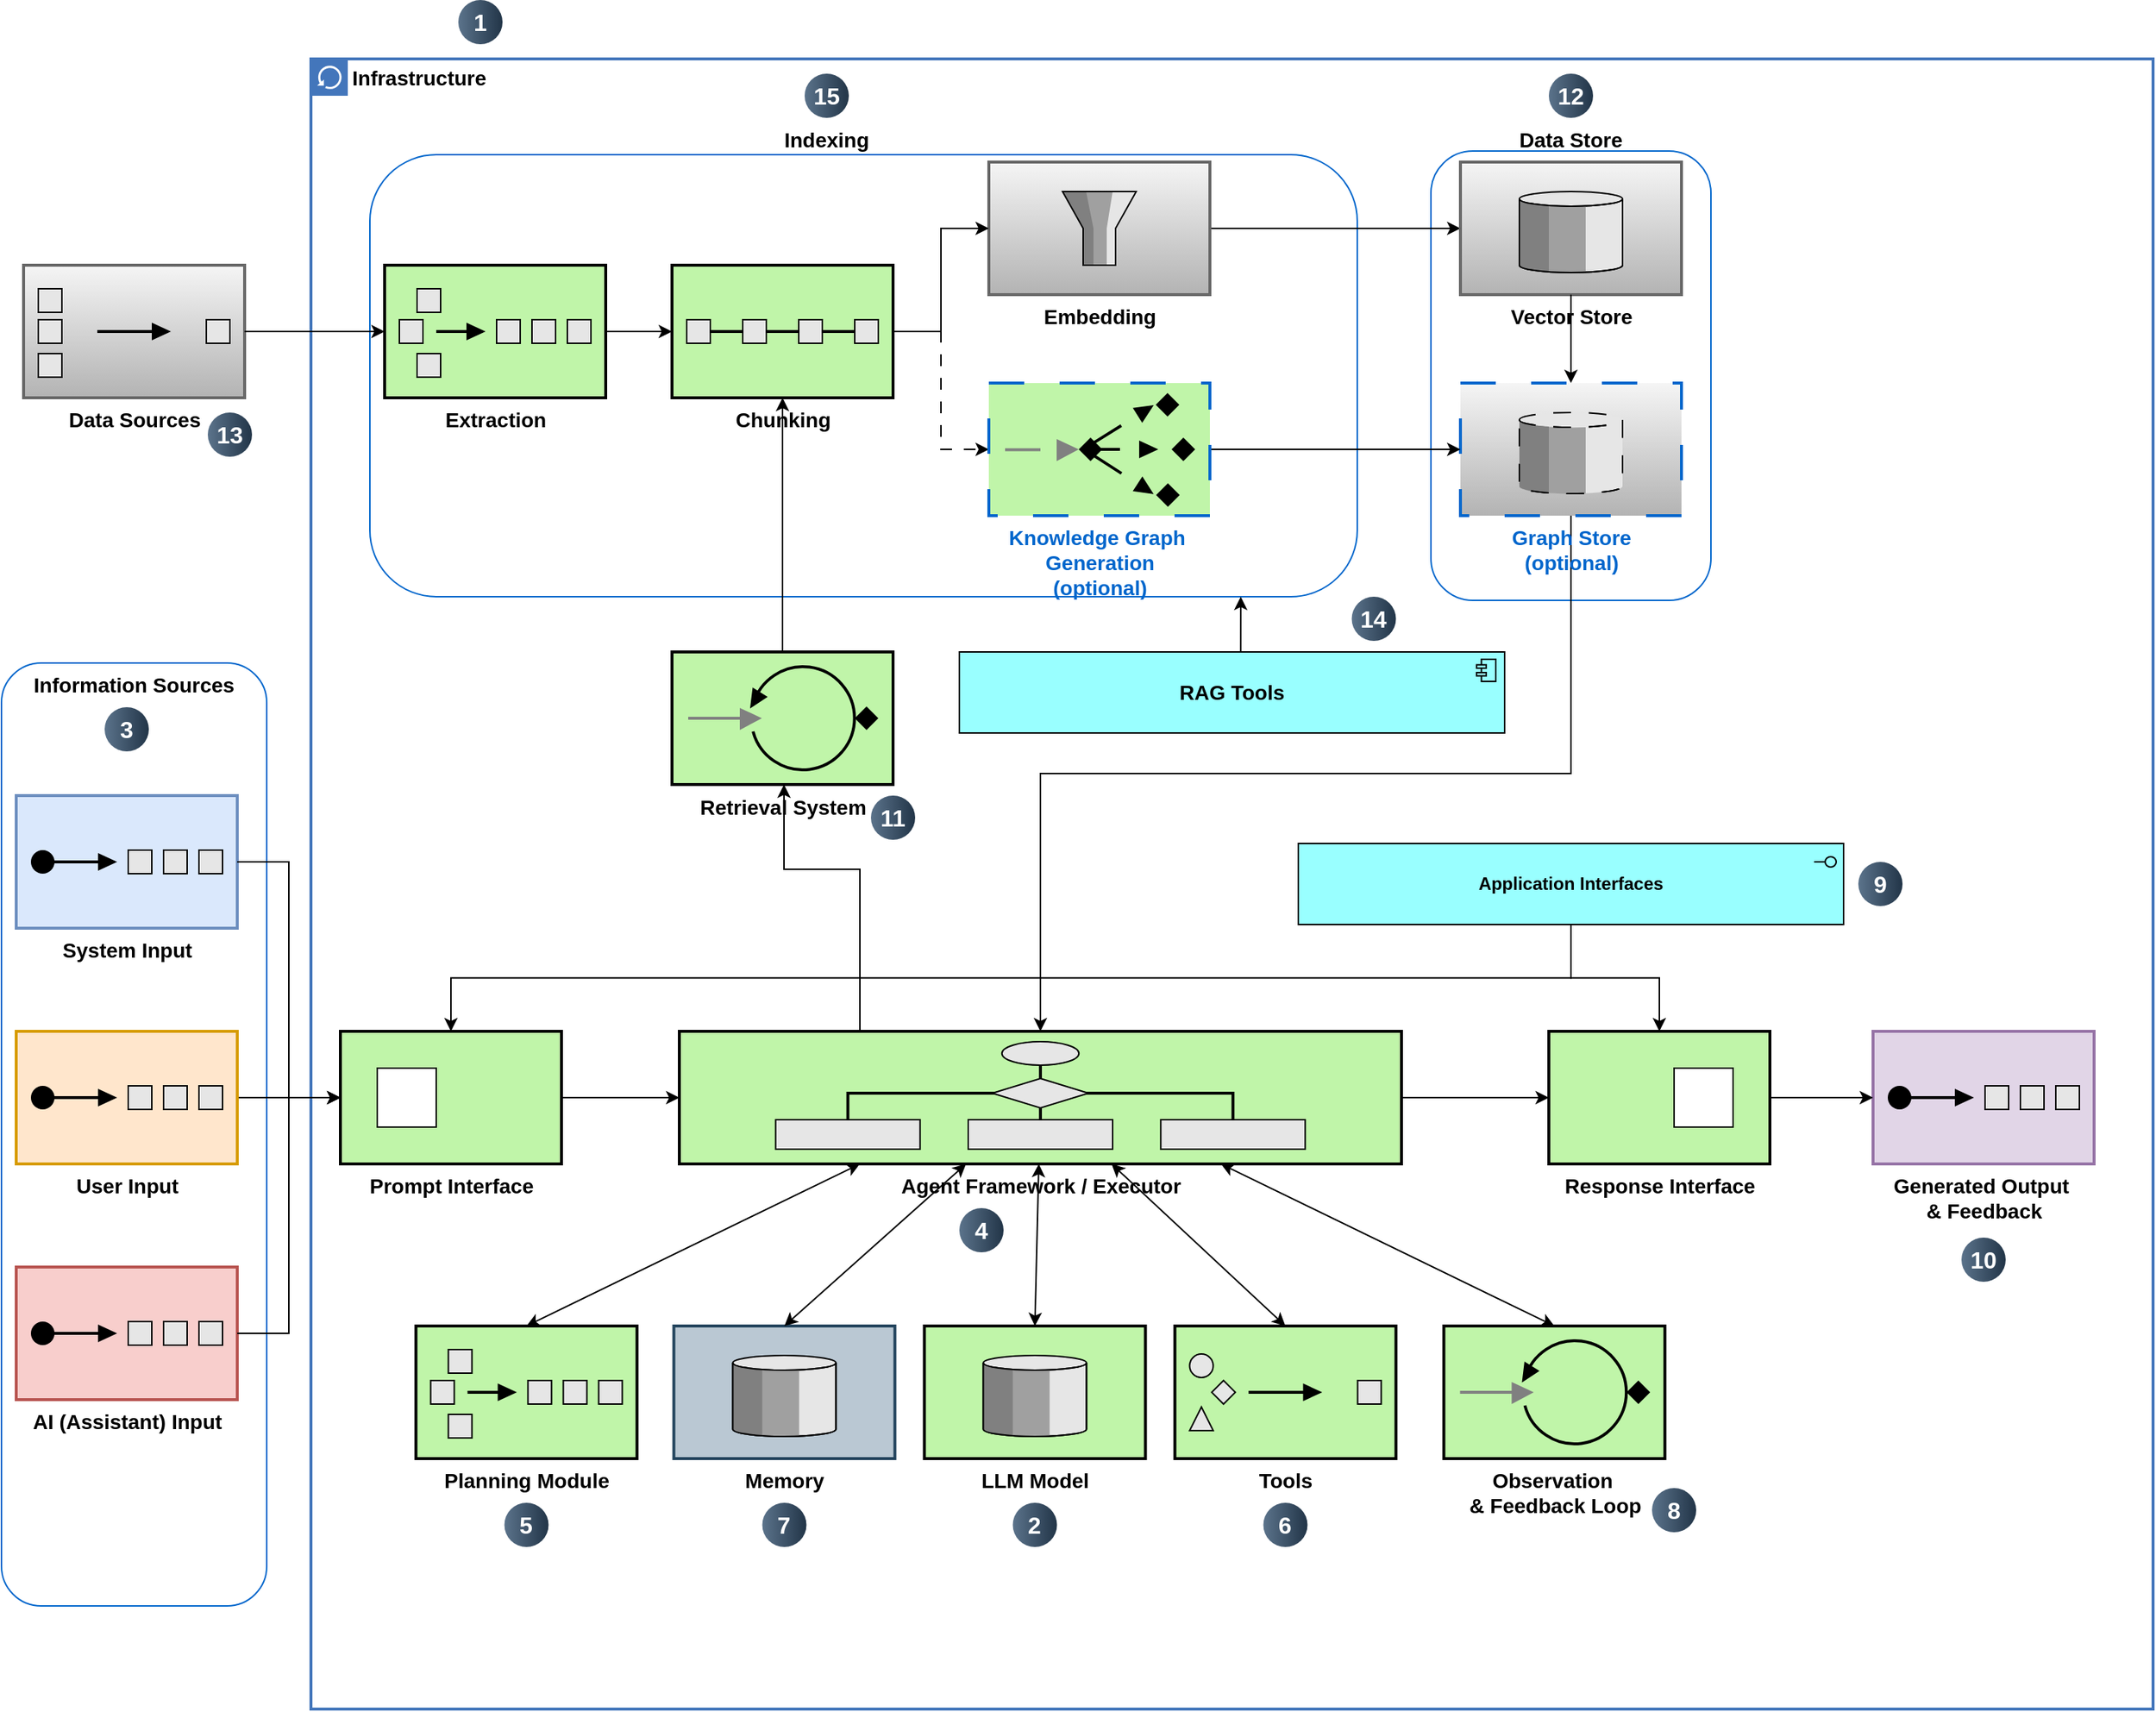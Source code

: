 <mxfile version="26.0.4">
  <diagram name="Page-1" id="ErCnhIx6DcZLbncz3Et1">
    <mxGraphModel dx="1434" dy="1936" grid="1" gridSize="10" guides="1" tooltips="1" connect="1" arrows="1" fold="1" page="1" pageScale="1" pageWidth="850" pageHeight="1100" math="0" shadow="0">
      <root>
        <mxCell id="0" />
        <mxCell id="1" parent="0" />
        <mxCell id="HlMk1eBy6tGm56ZSmTCA-2" value="&lt;b&gt;&lt;font style=&quot;font-size: 14px;&quot;&gt;Infrastructure&lt;/font&gt;&lt;/b&gt;" style="shape=mxgraph.ibm.box;prType=classic;fontStyle=0;verticalAlign=top;align=left;spacingLeft=32;spacingTop=4;fillColor=none;rounded=0;whiteSpace=wrap;html=1;strokeColor=#4376BB;strokeWidth=2;dashed=0;container=1;spacing=-4;collapsible=0;expand=0;recursiveResize=0;" vertex="1" parent="1">
          <mxGeometry x="220" y="-320" width="1250" height="1120" as="geometry" />
        </mxCell>
        <mxCell id="HlMk1eBy6tGm56ZSmTCA-6" value="&lt;font style=&quot;font-size: 14px;&quot;&gt;&lt;b style=&quot;&quot;&gt;Prompt Interface&lt;/b&gt;&lt;/font&gt;" style="strokeWidth=2;dashed=0;align=center;fontSize=8;shape=rect;verticalLabelPosition=bottom;verticalAlign=top;fillColor=#c0f5a9;html=1;" vertex="1" parent="HlMk1eBy6tGm56ZSmTCA-2">
          <mxGeometry x="20" y="660" width="150" height="90" as="geometry" />
        </mxCell>
        <mxCell id="HlMk1eBy6tGm56ZSmTCA-7" value="" style="html=1;strokeWidth=1;dashed=0;align=center;fontSize=8;shape=rect" vertex="1" parent="HlMk1eBy6tGm56ZSmTCA-6">
          <mxGeometry x="25" y="25" width="40" height="40" as="geometry" />
        </mxCell>
        <mxCell id="HlMk1eBy6tGm56ZSmTCA-9" value="&lt;b&gt;&lt;font style=&quot;font-size: 14px;&quot;&gt;Response Interface&lt;/font&gt;&lt;/b&gt;" style="strokeWidth=2;dashed=0;align=center;fontSize=8;shape=rect;verticalLabelPosition=bottom;verticalAlign=top;fillColor=#c0f5a9;html=1;" vertex="1" parent="HlMk1eBy6tGm56ZSmTCA-2">
          <mxGeometry x="840" y="660" width="150" height="90" as="geometry" />
        </mxCell>
        <mxCell id="HlMk1eBy6tGm56ZSmTCA-10" value="" style="html=1;strokeWidth=1;dashed=0;align=center;fontSize=8;shape=rect;" vertex="1" parent="HlMk1eBy6tGm56ZSmTCA-9">
          <mxGeometry x="85" y="25" width="40" height="40" as="geometry" />
        </mxCell>
        <mxCell id="HlMk1eBy6tGm56ZSmTCA-11" value="&lt;font style=&quot;font-size: 14px;&quot;&gt;&lt;b&gt;Generated Output&amp;nbsp;&lt;/b&gt;&lt;/font&gt;&lt;div&gt;&lt;font style=&quot;font-size: 14px;&quot;&gt;&lt;b&gt;&amp;amp; Feedback&lt;/b&gt;&lt;/font&gt;&lt;/div&gt;" style="html=1;strokeWidth=2;outlineConnect=0;dashed=0;align=center;fontSize=8;verticalLabelPosition=bottom;verticalAlign=top;shape=mxgraph.eip.test_message;fillColor=#e1d5e7;strokeColor=#9673a6;" vertex="1" parent="HlMk1eBy6tGm56ZSmTCA-2">
          <mxGeometry x="1060" y="660" width="150" height="90" as="geometry" />
        </mxCell>
        <mxCell id="HlMk1eBy6tGm56ZSmTCA-12" style="edgeStyle=orthogonalEdgeStyle;rounded=0;orthogonalLoop=1;jettySize=auto;html=1;exitX=1;exitY=0.5;exitDx=0;exitDy=0;entryX=0;entryY=0.5;entryDx=0;entryDy=0;entryPerimeter=0;" edge="1" parent="HlMk1eBy6tGm56ZSmTCA-2" source="HlMk1eBy6tGm56ZSmTCA-9" target="HlMk1eBy6tGm56ZSmTCA-11">
          <mxGeometry relative="1" as="geometry" />
        </mxCell>
        <mxCell id="HlMk1eBy6tGm56ZSmTCA-16" style="edgeStyle=orthogonalEdgeStyle;rounded=0;orthogonalLoop=1;jettySize=auto;html=1;exitX=0.5;exitY=1;exitDx=0;exitDy=0;exitPerimeter=0;" edge="1" parent="HlMk1eBy6tGm56ZSmTCA-2" source="HlMk1eBy6tGm56ZSmTCA-17" target="HlMk1eBy6tGm56ZSmTCA-9">
          <mxGeometry relative="1" as="geometry" />
        </mxCell>
        <mxCell id="HlMk1eBy6tGm56ZSmTCA-48" style="edgeStyle=orthogonalEdgeStyle;rounded=0;orthogonalLoop=1;jettySize=auto;html=1;exitX=0.5;exitY=1;exitDx=0;exitDy=0;exitPerimeter=0;entryX=0.5;entryY=0;entryDx=0;entryDy=0;" edge="1" parent="HlMk1eBy6tGm56ZSmTCA-2" source="HlMk1eBy6tGm56ZSmTCA-17" target="HlMk1eBy6tGm56ZSmTCA-6">
          <mxGeometry relative="1" as="geometry" />
        </mxCell>
        <mxCell id="HlMk1eBy6tGm56ZSmTCA-17" value="&lt;b&gt;Application Interfaces&lt;/b&gt;" style="html=1;outlineConnect=0;whiteSpace=wrap;fillColor=#99ffff;shape=mxgraph.archimate3.application;appType=interface;archiType=square;" vertex="1" parent="HlMk1eBy6tGm56ZSmTCA-2">
          <mxGeometry x="670" y="532.5" width="370" height="55" as="geometry" />
        </mxCell>
        <mxCell id="HlMk1eBy6tGm56ZSmTCA-19" value="10" style="ellipse;whiteSpace=wrap;html=1;aspect=fixed;rotation=0;gradientColor=#223548;strokeColor=none;gradientDirection=east;fillColor=#5b738b;rounded=0;pointerEvents=0;fontFamily=Helvetica;fontSize=16;fontColor=#FFFFFF;spacingTop=4;spacingBottom=4;spacingLeft=4;spacingRight=4;points=[];fontStyle=1" vertex="1" parent="HlMk1eBy6tGm56ZSmTCA-2">
          <mxGeometry x="1120" y="800" width="30" height="30" as="geometry" />
        </mxCell>
        <mxCell id="HlMk1eBy6tGm56ZSmTCA-20" value="9" style="ellipse;whiteSpace=wrap;html=1;aspect=fixed;rotation=0;gradientColor=#223548;strokeColor=none;gradientDirection=east;fillColor=#5b738b;rounded=0;pointerEvents=0;fontFamily=Helvetica;fontSize=16;fontColor=#FFFFFF;spacingTop=4;spacingBottom=4;spacingLeft=4;spacingRight=4;points=[];fontStyle=1" vertex="1" parent="HlMk1eBy6tGm56ZSmTCA-2">
          <mxGeometry x="1050" y="545" width="30" height="30" as="geometry" />
        </mxCell>
        <mxCell id="HlMk1eBy6tGm56ZSmTCA-21" style="rounded=0;orthogonalLoop=1;jettySize=auto;html=1;exitX=0.5;exitY=0;exitDx=0;exitDy=0;exitPerimeter=0;startArrow=classic;startFill=1;" edge="1" parent="HlMk1eBy6tGm56ZSmTCA-2" source="HlMk1eBy6tGm56ZSmTCA-22" target="HlMk1eBy6tGm56ZSmTCA-25">
          <mxGeometry relative="1" as="geometry" />
        </mxCell>
        <mxCell id="HlMk1eBy6tGm56ZSmTCA-22" value="&lt;b&gt;&lt;font style=&quot;font-size: 14px;&quot;&gt;LLM Model&lt;/font&gt;&lt;/b&gt;" style="html=1;strokeWidth=2;outlineConnect=0;dashed=0;align=center;fontSize=8;verticalLabelPosition=bottom;verticalAlign=top;shape=mxgraph.eip.message_store;fillColor=#c0f5a9" vertex="1" parent="HlMk1eBy6tGm56ZSmTCA-2">
          <mxGeometry x="416.25" y="860" width="150" height="90" as="geometry" />
        </mxCell>
        <mxCell id="HlMk1eBy6tGm56ZSmTCA-23" value="&lt;b&gt;&lt;font style=&quot;font-size: 14px;&quot;&gt;Memory&lt;/font&gt;&lt;/b&gt;" style="html=1;strokeWidth=2;outlineConnect=0;dashed=0;align=center;fontSize=8;verticalLabelPosition=bottom;verticalAlign=top;shape=mxgraph.eip.message_store;fillColor=#bac8d3;strokeColor=#23445d;" vertex="1" parent="HlMk1eBy6tGm56ZSmTCA-2">
          <mxGeometry x="246.25" y="860" width="150" height="90" as="geometry" />
        </mxCell>
        <mxCell id="HlMk1eBy6tGm56ZSmTCA-24" style="edgeStyle=orthogonalEdgeStyle;rounded=0;orthogonalLoop=1;jettySize=auto;html=1;exitX=1;exitY=0.5;exitDx=0;exitDy=0;exitPerimeter=0;entryX=0;entryY=0.5;entryDx=0;entryDy=0;" edge="1" parent="HlMk1eBy6tGm56ZSmTCA-2" source="HlMk1eBy6tGm56ZSmTCA-25" target="HlMk1eBy6tGm56ZSmTCA-9">
          <mxGeometry relative="1" as="geometry" />
        </mxCell>
        <mxCell id="HlMk1eBy6tGm56ZSmTCA-51" style="edgeStyle=orthogonalEdgeStyle;rounded=0;orthogonalLoop=1;jettySize=auto;html=1;exitX=0.25;exitY=0;exitDx=0;exitDy=0;exitPerimeter=0;" edge="1" parent="HlMk1eBy6tGm56ZSmTCA-2" source="HlMk1eBy6tGm56ZSmTCA-25" target="HlMk1eBy6tGm56ZSmTCA-43">
          <mxGeometry relative="1" as="geometry">
            <Array as="points">
              <mxPoint x="373" y="550" />
              <mxPoint x="321" y="550" />
            </Array>
          </mxGeometry>
        </mxCell>
        <mxCell id="HlMk1eBy6tGm56ZSmTCA-25" value="&lt;span style=&quot;font-size: 14px;&quot;&gt;&lt;b&gt;Agent Framework / Executor&lt;/b&gt;&lt;/span&gt;" style="html=1;strokeWidth=2;outlineConnect=0;dashed=0;align=center;fontSize=8;fillColor=#c0f5a9;verticalLabelPosition=bottom;verticalAlign=top;shape=mxgraph.eip.process_manager;" vertex="1" parent="HlMk1eBy6tGm56ZSmTCA-2">
          <mxGeometry x="250" y="660" width="490" height="90" as="geometry" />
        </mxCell>
        <mxCell id="HlMk1eBy6tGm56ZSmTCA-26" value="&lt;b&gt;&lt;font style=&quot;font-size: 14px;&quot;&gt;Tools&lt;/font&gt;&lt;/b&gt;" style="html=1;strokeWidth=2;outlineConnect=0;dashed=0;align=center;fontSize=8;fillColor=#c0f5a9;verticalLabelPosition=bottom;verticalAlign=top;shape=mxgraph.eip.normalizer;" vertex="1" parent="HlMk1eBy6tGm56ZSmTCA-2">
          <mxGeometry x="586.25" y="860" width="150" height="90" as="geometry" />
        </mxCell>
        <mxCell id="HlMk1eBy6tGm56ZSmTCA-27" style="rounded=0;orthogonalLoop=1;jettySize=auto;html=1;exitX=0.5;exitY=0;exitDx=0;exitDy=0;exitPerimeter=0;startArrow=classic;startFill=1;" edge="1" parent="HlMk1eBy6tGm56ZSmTCA-2" source="HlMk1eBy6tGm56ZSmTCA-23" target="HlMk1eBy6tGm56ZSmTCA-25">
          <mxGeometry relative="1" as="geometry" />
        </mxCell>
        <mxCell id="HlMk1eBy6tGm56ZSmTCA-28" style="rounded=0;orthogonalLoop=1;jettySize=auto;html=1;entryX=0.5;entryY=0;entryDx=0;entryDy=0;entryPerimeter=0;startArrow=classic;startFill=1;" edge="1" parent="HlMk1eBy6tGm56ZSmTCA-2" source="HlMk1eBy6tGm56ZSmTCA-25" target="HlMk1eBy6tGm56ZSmTCA-26">
          <mxGeometry relative="1" as="geometry" />
        </mxCell>
        <mxCell id="HlMk1eBy6tGm56ZSmTCA-29" style="edgeStyle=orthogonalEdgeStyle;rounded=0;orthogonalLoop=1;jettySize=auto;html=1;exitX=1;exitY=0.5;exitDx=0;exitDy=0;entryX=0;entryY=0.5;entryDx=0;entryDy=0;entryPerimeter=0;" edge="1" parent="HlMk1eBy6tGm56ZSmTCA-2" source="HlMk1eBy6tGm56ZSmTCA-6" target="HlMk1eBy6tGm56ZSmTCA-25">
          <mxGeometry relative="1" as="geometry" />
        </mxCell>
        <mxCell id="HlMk1eBy6tGm56ZSmTCA-30" value="2" style="ellipse;whiteSpace=wrap;html=1;aspect=fixed;rotation=0;gradientColor=#223548;strokeColor=none;gradientDirection=east;fillColor=#5b738b;rounded=0;pointerEvents=0;fontFamily=Helvetica;fontSize=16;fontColor=#FFFFFF;spacingTop=4;spacingBottom=4;spacingLeft=4;spacingRight=4;points=[];fontStyle=1" vertex="1" parent="HlMk1eBy6tGm56ZSmTCA-2">
          <mxGeometry x="476.25" y="980" width="30" height="30" as="geometry" />
        </mxCell>
        <mxCell id="HlMk1eBy6tGm56ZSmTCA-31" value="4" style="ellipse;whiteSpace=wrap;html=1;aspect=fixed;rotation=0;gradientColor=#223548;strokeColor=none;gradientDirection=east;fillColor=#5b738b;rounded=0;pointerEvents=0;fontFamily=Helvetica;fontSize=16;fontColor=#FFFFFF;spacingTop=4;spacingBottom=4;spacingLeft=4;spacingRight=4;points=[];fontStyle=1" vertex="1" parent="HlMk1eBy6tGm56ZSmTCA-2">
          <mxGeometry x="440" y="780" width="30" height="30" as="geometry" />
        </mxCell>
        <mxCell id="HlMk1eBy6tGm56ZSmTCA-32" value="&lt;b&gt;&lt;font style=&quot;font-size: 14px;&quot;&gt;Planning Module&lt;/font&gt;&lt;/b&gt;" style="html=1;strokeWidth=2;outlineConnect=0;dashed=0;align=center;fontSize=8;fillColor=#c0f5a9;verticalLabelPosition=bottom;verticalAlign=top;shape=mxgraph.eip.resequencer;" vertex="1" parent="HlMk1eBy6tGm56ZSmTCA-2">
          <mxGeometry x="71.25" y="860" width="150" height="90" as="geometry" />
        </mxCell>
        <mxCell id="HlMk1eBy6tGm56ZSmTCA-33" style="rounded=0;orthogonalLoop=1;jettySize=auto;html=1;exitX=0.5;exitY=0;exitDx=0;exitDy=0;exitPerimeter=0;startArrow=classic;startFill=1;entryX=0.25;entryY=1;entryDx=0;entryDy=0;entryPerimeter=0;" edge="1" parent="HlMk1eBy6tGm56ZSmTCA-2" source="HlMk1eBy6tGm56ZSmTCA-32" target="HlMk1eBy6tGm56ZSmTCA-25">
          <mxGeometry relative="1" as="geometry">
            <mxPoint x="280" y="850" as="sourcePoint" />
            <mxPoint x="343" y="750" as="targetPoint" />
          </mxGeometry>
        </mxCell>
        <mxCell id="HlMk1eBy6tGm56ZSmTCA-34" value="5" style="ellipse;whiteSpace=wrap;html=1;aspect=fixed;rotation=0;gradientColor=#223548;strokeColor=none;gradientDirection=east;fillColor=#5b738b;rounded=0;pointerEvents=0;fontFamily=Helvetica;fontSize=16;fontColor=#FFFFFF;spacingTop=4;spacingBottom=4;spacingLeft=4;spacingRight=4;points=[];fontStyle=1" vertex="1" parent="HlMk1eBy6tGm56ZSmTCA-2">
          <mxGeometry x="131.25" y="980" width="30" height="30" as="geometry" />
        </mxCell>
        <mxCell id="HlMk1eBy6tGm56ZSmTCA-35" value="6" style="ellipse;whiteSpace=wrap;html=1;aspect=fixed;rotation=0;gradientColor=#223548;strokeColor=none;gradientDirection=east;fillColor=#5b738b;rounded=0;pointerEvents=0;fontFamily=Helvetica;fontSize=16;fontColor=#FFFFFF;spacingTop=4;spacingBottom=4;spacingLeft=4;spacingRight=4;points=[];fontStyle=1" vertex="1" parent="HlMk1eBy6tGm56ZSmTCA-2">
          <mxGeometry x="646.25" y="980" width="30" height="30" as="geometry" />
        </mxCell>
        <mxCell id="HlMk1eBy6tGm56ZSmTCA-36" value="7" style="ellipse;whiteSpace=wrap;html=1;aspect=fixed;rotation=0;gradientColor=#223548;strokeColor=none;gradientDirection=east;fillColor=#5b738b;rounded=0;pointerEvents=0;fontFamily=Helvetica;fontSize=16;fontColor=#FFFFFF;spacingTop=4;spacingBottom=4;spacingLeft=4;spacingRight=4;points=[];fontStyle=1" vertex="1" parent="HlMk1eBy6tGm56ZSmTCA-2">
          <mxGeometry x="306.25" y="980" width="30" height="30" as="geometry" />
        </mxCell>
        <mxCell id="HlMk1eBy6tGm56ZSmTCA-37" value="&lt;font style=&quot;font-size: 14px;&quot;&gt;&lt;b&gt;Observation&amp;nbsp;&lt;/b&gt;&lt;/font&gt;&lt;div&gt;&lt;font style=&quot;font-size: 14px;&quot;&gt;&lt;b&gt;&amp;amp; Feedback Loop&lt;/b&gt;&lt;/font&gt;&lt;/div&gt;" style="fillColor=#c0f5a9;dashed=0;outlineConnect=0;strokeWidth=2;html=1;align=center;fontSize=8;verticalLabelPosition=bottom;verticalAlign=top;shape=mxgraph.eip.polling_consumer;" vertex="1" parent="HlMk1eBy6tGm56ZSmTCA-2">
          <mxGeometry x="768.75" y="860" width="150" height="90" as="geometry" />
        </mxCell>
        <mxCell id="HlMk1eBy6tGm56ZSmTCA-38" style="rounded=0;orthogonalLoop=1;jettySize=auto;html=1;entryX=0.5;entryY=0;entryDx=0;entryDy=0;entryPerimeter=0;startArrow=classic;startFill=1;exitX=0.75;exitY=1;exitDx=0;exitDy=0;exitPerimeter=0;" edge="1" parent="HlMk1eBy6tGm56ZSmTCA-2" source="HlMk1eBy6tGm56ZSmTCA-25" target="HlMk1eBy6tGm56ZSmTCA-37">
          <mxGeometry relative="1" as="geometry">
            <mxPoint x="690" y="750" as="sourcePoint" />
            <mxPoint x="808" y="860" as="targetPoint" />
          </mxGeometry>
        </mxCell>
        <mxCell id="HlMk1eBy6tGm56ZSmTCA-39" value="8" style="ellipse;whiteSpace=wrap;html=1;aspect=fixed;rotation=0;gradientColor=#223548;strokeColor=none;gradientDirection=east;fillColor=#5b738b;rounded=0;pointerEvents=0;fontFamily=Helvetica;fontSize=16;fontColor=#FFFFFF;spacingTop=4;spacingBottom=4;spacingLeft=4;spacingRight=4;points=[];fontStyle=1" vertex="1" parent="HlMk1eBy6tGm56ZSmTCA-2">
          <mxGeometry x="910" y="970" width="30" height="30" as="geometry" />
        </mxCell>
        <mxCell id="HlMk1eBy6tGm56ZSmTCA-43" value="&lt;b&gt;&lt;font style=&quot;font-size: 14px;&quot;&gt;Retrieval System&lt;/font&gt;&lt;/b&gt;" style="fillColor=#c0f5a9;dashed=0;outlineConnect=0;strokeWidth=2;html=1;align=center;fontSize=8;verticalLabelPosition=bottom;verticalAlign=top;shape=mxgraph.eip.polling_consumer;" vertex="1" parent="HlMk1eBy6tGm56ZSmTCA-2">
          <mxGeometry x="245" y="402.5" width="150" height="90" as="geometry" />
        </mxCell>
        <mxCell id="HlMk1eBy6tGm56ZSmTCA-52" value="11" style="ellipse;whiteSpace=wrap;html=1;aspect=fixed;rotation=0;gradientColor=#223548;strokeColor=none;gradientDirection=east;fillColor=#5b738b;rounded=0;pointerEvents=0;fontFamily=Helvetica;fontSize=16;fontColor=#FFFFFF;spacingTop=4;spacingBottom=4;spacingLeft=4;spacingRight=4;points=[];fontStyle=1" vertex="1" parent="HlMk1eBy6tGm56ZSmTCA-2">
          <mxGeometry x="380" y="500" width="30" height="30" as="geometry" />
        </mxCell>
        <mxCell id="HlMk1eBy6tGm56ZSmTCA-55" value="" style="rounded=1;whiteSpace=wrap;html=1;strokeColor=#0066CC;" vertex="1" parent="HlMk1eBy6tGm56ZSmTCA-2">
          <mxGeometry x="40" y="65" width="670" height="300" as="geometry" />
        </mxCell>
        <mxCell id="HlMk1eBy6tGm56ZSmTCA-56" value="" style="rounded=1;whiteSpace=wrap;html=1;strokeColor=#0066CC;" vertex="1" parent="HlMk1eBy6tGm56ZSmTCA-2">
          <mxGeometry x="760" y="62.5" width="190" height="305" as="geometry" />
        </mxCell>
        <mxCell id="HlMk1eBy6tGm56ZSmTCA-57" value="12" style="ellipse;whiteSpace=wrap;html=1;aspect=fixed;rotation=0;gradientColor=#223548;strokeColor=none;gradientDirection=east;fillColor=#5b738b;rounded=0;pointerEvents=0;fontFamily=Helvetica;fontSize=16;fontColor=#FFFFFF;spacingTop=4;spacingBottom=4;spacingLeft=4;spacingRight=4;points=[];fontStyle=1" vertex="1" parent="HlMk1eBy6tGm56ZSmTCA-2">
          <mxGeometry x="840" y="10" width="30" height="30" as="geometry" />
        </mxCell>
        <mxCell id="HlMk1eBy6tGm56ZSmTCA-58" style="edgeStyle=orthogonalEdgeStyle;rounded=0;orthogonalLoop=1;jettySize=auto;html=1;exitX=1;exitY=0.5;exitDx=0;exitDy=0;exitPerimeter=0;" edge="1" parent="HlMk1eBy6tGm56ZSmTCA-2" source="HlMk1eBy6tGm56ZSmTCA-59" target="HlMk1eBy6tGm56ZSmTCA-60">
          <mxGeometry relative="1" as="geometry" />
        </mxCell>
        <mxCell id="HlMk1eBy6tGm56ZSmTCA-59" value="&lt;b&gt;&lt;font style=&quot;font-size: 14px;&quot;&gt;Embedding&lt;/font&gt;&lt;/b&gt;" style="html=1;strokeWidth=2;outlineConnect=0;dashed=0;align=center;fontSize=8;fillColor=#f5f5f5;verticalLabelPosition=bottom;verticalAlign=top;shape=mxgraph.eip.message_filter;gradientColor=#b3b3b3;strokeColor=#666666;" vertex="1" parent="HlMk1eBy6tGm56ZSmTCA-2">
          <mxGeometry x="460" y="70" width="150" height="90" as="geometry" />
        </mxCell>
        <mxCell id="HlMk1eBy6tGm56ZSmTCA-60" value="&lt;b&gt;&lt;font style=&quot;font-size: 14px;&quot;&gt;Vector Store&lt;/font&gt;&lt;/b&gt;" style="html=1;strokeWidth=2;outlineConnect=0;dashed=0;align=center;fontSize=8;verticalLabelPosition=bottom;verticalAlign=top;shape=mxgraph.eip.message_store;fillColor=#f5f5f5;strokeColor=#666666;gradientColor=#b3b3b3;" vertex="1" parent="HlMk1eBy6tGm56ZSmTCA-2">
          <mxGeometry x="780" y="70" width="150" height="90" as="geometry" />
        </mxCell>
        <mxCell id="HlMk1eBy6tGm56ZSmTCA-76" style="edgeStyle=orthogonalEdgeStyle;rounded=0;orthogonalLoop=1;jettySize=auto;html=1;exitX=0.5;exitY=1;exitDx=0;exitDy=0;exitPerimeter=0;" edge="1" parent="HlMk1eBy6tGm56ZSmTCA-2" source="HlMk1eBy6tGm56ZSmTCA-61" target="HlMk1eBy6tGm56ZSmTCA-25">
          <mxGeometry relative="1" as="geometry" />
        </mxCell>
        <mxCell id="HlMk1eBy6tGm56ZSmTCA-61" value="&lt;b&gt;&lt;font style=&quot;font-size: 14px; color: rgb(0, 102, 204);&quot;&gt;Graph Store&lt;/font&gt;&lt;/b&gt;&lt;div&gt;&lt;b&gt;&lt;font style=&quot;font-size: 14px; color: rgb(0, 102, 204);&quot;&gt;(optional)&lt;/font&gt;&lt;/b&gt;&lt;/div&gt;" style="html=1;strokeWidth=2;outlineConnect=0;dashed=1;align=center;fontSize=8;verticalLabelPosition=bottom;verticalAlign=top;shape=mxgraph.eip.message_store;fillColor=#f5f5f5;strokeColor=#0066CC;gradientColor=#b3b3b3;dashPattern=12 12;" vertex="1" parent="HlMk1eBy6tGm56ZSmTCA-2">
          <mxGeometry x="780" y="220" width="150" height="90" as="geometry" />
        </mxCell>
        <mxCell id="HlMk1eBy6tGm56ZSmTCA-62" style="edgeStyle=orthogonalEdgeStyle;rounded=0;orthogonalLoop=1;jettySize=auto;html=1;exitX=1;exitY=0.5;exitDx=0;exitDy=0;exitPerimeter=0;dashed=1;dashPattern=8 8;" edge="1" parent="HlMk1eBy6tGm56ZSmTCA-2" source="HlMk1eBy6tGm56ZSmTCA-68" target="HlMk1eBy6tGm56ZSmTCA-64">
          <mxGeometry relative="1" as="geometry" />
        </mxCell>
        <mxCell id="HlMk1eBy6tGm56ZSmTCA-63" style="edgeStyle=orthogonalEdgeStyle;rounded=0;orthogonalLoop=1;jettySize=auto;html=1;exitX=1;exitY=0.5;exitDx=0;exitDy=0;exitPerimeter=0;" edge="1" parent="HlMk1eBy6tGm56ZSmTCA-2" source="HlMk1eBy6tGm56ZSmTCA-64" target="HlMk1eBy6tGm56ZSmTCA-61">
          <mxGeometry relative="1" as="geometry" />
        </mxCell>
        <mxCell id="HlMk1eBy6tGm56ZSmTCA-64" value="&lt;b&gt;&lt;font style=&quot;font-size: 14px; color: rgb(0, 102, 204);&quot;&gt;Knowledge Graph&amp;nbsp;&lt;/font&gt;&lt;/b&gt;&lt;div&gt;&lt;b&gt;&lt;font style=&quot;font-size: 14px; color: rgb(0, 102, 204);&quot;&gt;Generation&lt;/font&gt;&lt;/b&gt;&lt;/div&gt;&lt;div&gt;&lt;b&gt;&lt;font style=&quot;font-size: 14px; color: rgb(0, 102, 204);&quot;&gt;(optional)&lt;/font&gt;&lt;/b&gt;&lt;/div&gt;" style="fillColor=#c0f5a9;dashed=1;outlineConnect=0;strokeWidth=2;html=1;align=center;fontSize=8;verticalLabelPosition=bottom;verticalAlign=top;shape=mxgraph.eip.message_dispatcher;dashPattern=12 12;strokeColor=#0066CC;" vertex="1" parent="HlMk1eBy6tGm56ZSmTCA-2">
          <mxGeometry x="460" y="220" width="150" height="90" as="geometry" />
        </mxCell>
        <mxCell id="HlMk1eBy6tGm56ZSmTCA-65" style="edgeStyle=orthogonalEdgeStyle;rounded=0;orthogonalLoop=1;jettySize=auto;html=1;exitX=1;exitY=0.5;exitDx=0;exitDy=0;exitPerimeter=0;entryX=0;entryY=0.5;entryDx=0;entryDy=0;entryPerimeter=0;" edge="1" parent="HlMk1eBy6tGm56ZSmTCA-2" source="HlMk1eBy6tGm56ZSmTCA-68" target="HlMk1eBy6tGm56ZSmTCA-59">
          <mxGeometry relative="1" as="geometry" />
        </mxCell>
        <mxCell id="HlMk1eBy6tGm56ZSmTCA-67" value="&lt;b&gt;&lt;font style=&quot;font-size: 14px;&quot;&gt;Extraction&lt;/font&gt;&lt;/b&gt;" style="html=1;strokeWidth=2;outlineConnect=0;dashed=0;align=center;fontSize=8;fillColor=#c0f5a9;verticalLabelPosition=bottom;verticalAlign=top;shape=mxgraph.eip.resequencer;" vertex="1" parent="HlMk1eBy6tGm56ZSmTCA-2">
          <mxGeometry x="50" y="140" width="150" height="90" as="geometry" />
        </mxCell>
        <mxCell id="HlMk1eBy6tGm56ZSmTCA-68" value="&lt;font style=&quot;font-size: 14px;&quot;&gt;&lt;b style=&quot;&quot;&gt;Chunking&lt;/b&gt;&lt;/font&gt;" style="html=1;strokeWidth=2;outlineConnect=0;dashed=0;align=center;fontSize=8;fillColor=#c0f5a9;verticalLabelPosition=bottom;verticalAlign=top;shape=mxgraph.eip.routing_slip;" vertex="1" parent="HlMk1eBy6tGm56ZSmTCA-2">
          <mxGeometry x="245" y="140" width="150" height="90" as="geometry" />
        </mxCell>
        <mxCell id="HlMk1eBy6tGm56ZSmTCA-69" style="edgeStyle=orthogonalEdgeStyle;rounded=0;orthogonalLoop=1;jettySize=auto;html=1;exitX=1;exitY=0.5;exitDx=0;exitDy=0;exitPerimeter=0;entryX=0;entryY=0.5;entryDx=0;entryDy=0;entryPerimeter=0;" edge="1" parent="HlMk1eBy6tGm56ZSmTCA-2" source="HlMk1eBy6tGm56ZSmTCA-67" target="HlMk1eBy6tGm56ZSmTCA-68">
          <mxGeometry relative="1" as="geometry" />
        </mxCell>
        <mxCell id="HlMk1eBy6tGm56ZSmTCA-70" value="&lt;b&gt;&lt;font style=&quot;color: rgb(0, 0, 0); font-size: 14px;&quot;&gt;Indexing&lt;/font&gt;&lt;/b&gt;" style="text;strokeColor=none;align=center;fillColor=none;html=1;verticalAlign=middle;whiteSpace=wrap;rounded=0;" vertex="1" parent="HlMk1eBy6tGm56ZSmTCA-2">
          <mxGeometry x="320" y="40" width="60" height="30" as="geometry" />
        </mxCell>
        <mxCell id="HlMk1eBy6tGm56ZSmTCA-71" value="&lt;b&gt;&lt;font style=&quot;color: rgb(0, 0, 0); font-size: 14px;&quot;&gt;Data Store&lt;/font&gt;&lt;/b&gt;" style="text;strokeColor=none;align=center;fillColor=none;html=1;verticalAlign=middle;whiteSpace=wrap;rounded=0;" vertex="1" parent="HlMk1eBy6tGm56ZSmTCA-2">
          <mxGeometry x="795" y="40" width="120" height="30" as="geometry" />
        </mxCell>
        <mxCell id="HlMk1eBy6tGm56ZSmTCA-72" style="edgeStyle=orthogonalEdgeStyle;rounded=0;orthogonalLoop=1;jettySize=auto;html=1;exitX=0.5;exitY=1;exitDx=0;exitDy=0;exitPerimeter=0;entryX=0.5;entryY=0;entryDx=0;entryDy=0;entryPerimeter=0;" edge="1" parent="HlMk1eBy6tGm56ZSmTCA-2" source="HlMk1eBy6tGm56ZSmTCA-60" target="HlMk1eBy6tGm56ZSmTCA-61">
          <mxGeometry relative="1" as="geometry" />
        </mxCell>
        <mxCell id="HlMk1eBy6tGm56ZSmTCA-74" style="edgeStyle=orthogonalEdgeStyle;rounded=0;orthogonalLoop=1;jettySize=auto;html=1;exitX=0.5;exitY=0;exitDx=0;exitDy=0;exitPerimeter=0;entryX=0.5;entryY=1;entryDx=0;entryDy=0;entryPerimeter=0;" edge="1" parent="HlMk1eBy6tGm56ZSmTCA-2" source="HlMk1eBy6tGm56ZSmTCA-43" target="HlMk1eBy6tGm56ZSmTCA-68">
          <mxGeometry relative="1" as="geometry" />
        </mxCell>
        <mxCell id="HlMk1eBy6tGm56ZSmTCA-75" value="&lt;b&gt;&lt;font style=&quot;font-size: 14px;&quot;&gt;RAG Tools&lt;/font&gt;&lt;/b&gt;" style="html=1;outlineConnect=0;whiteSpace=wrap;fillColor=#99ffff;shape=mxgraph.archimate3.application;appType=comp;archiType=square;" vertex="1" parent="HlMk1eBy6tGm56ZSmTCA-2">
          <mxGeometry x="440" y="402.5" width="370" height="55" as="geometry" />
        </mxCell>
        <mxCell id="HlMk1eBy6tGm56ZSmTCA-77" style="edgeStyle=orthogonalEdgeStyle;rounded=0;orthogonalLoop=1;jettySize=auto;html=1;exitX=0.5;exitY=0;exitDx=0;exitDy=0;exitPerimeter=0;entryX=0.882;entryY=1;entryDx=0;entryDy=0;entryPerimeter=0;" edge="1" parent="HlMk1eBy6tGm56ZSmTCA-2" source="HlMk1eBy6tGm56ZSmTCA-75" target="HlMk1eBy6tGm56ZSmTCA-55">
          <mxGeometry relative="1" as="geometry" />
        </mxCell>
        <mxCell id="HlMk1eBy6tGm56ZSmTCA-53" value="15" style="ellipse;whiteSpace=wrap;html=1;aspect=fixed;rotation=0;gradientColor=#223548;strokeColor=none;gradientDirection=east;fillColor=#5b738b;rounded=0;pointerEvents=0;fontFamily=Helvetica;fontSize=16;fontColor=#FFFFFF;spacingTop=4;spacingBottom=4;spacingLeft=4;spacingRight=4;points=[];fontStyle=1" vertex="1" parent="HlMk1eBy6tGm56ZSmTCA-2">
          <mxGeometry x="335" y="10" width="30" height="30" as="geometry" />
        </mxCell>
        <mxCell id="HlMk1eBy6tGm56ZSmTCA-78" value="14" style="ellipse;whiteSpace=wrap;html=1;aspect=fixed;rotation=0;gradientColor=#223548;strokeColor=none;gradientDirection=east;fillColor=#5b738b;rounded=0;pointerEvents=0;fontFamily=Helvetica;fontSize=16;fontColor=#FFFFFF;spacingTop=4;spacingBottom=4;spacingLeft=4;spacingRight=4;points=[];fontStyle=1" vertex="1" parent="HlMk1eBy6tGm56ZSmTCA-2">
          <mxGeometry x="706.25" y="365" width="30" height="30" as="geometry" />
        </mxCell>
        <mxCell id="HlMk1eBy6tGm56ZSmTCA-18" value="1" style="ellipse;whiteSpace=wrap;html=1;aspect=fixed;rotation=0;gradientColor=#223548;strokeColor=none;gradientDirection=east;fillColor=#5b738b;rounded=0;pointerEvents=0;fontFamily=Helvetica;fontSize=16;fontColor=#FFFFFF;spacingTop=4;spacingBottom=4;spacingLeft=4;spacingRight=4;points=[];fontStyle=1" vertex="1" parent="1">
          <mxGeometry x="320" y="-360" width="30" height="30" as="geometry" />
        </mxCell>
        <mxCell id="UUKjIiR6_cxQbrFn665j-3" value="&lt;b&gt;&lt;font style=&quot;font-size: 14px;&quot;&gt;Data Sources&lt;/font&gt;&lt;/b&gt;" style="html=1;strokeWidth=2;outlineConnect=0;dashed=0;align=center;fontSize=8;fillColor=#f5f5f5;verticalLabelPosition=bottom;verticalAlign=top;shape=mxgraph.eip.aggregator;strokeColor=#666666;gradientColor=#b3b3b3;" parent="1" vertex="1">
          <mxGeometry x="25" y="-180" width="150" height="90" as="geometry" />
        </mxCell>
        <mxCell id="HlMk1eBy6tGm56ZSmTCA-54" value="13" style="ellipse;whiteSpace=wrap;html=1;aspect=fixed;rotation=0;gradientColor=#223548;strokeColor=none;gradientDirection=east;fillColor=#5b738b;rounded=0;pointerEvents=0;fontFamily=Helvetica;fontSize=16;fontColor=#FFFFFF;spacingTop=4;spacingBottom=4;spacingLeft=4;spacingRight=4;points=[];fontStyle=1" vertex="1" parent="1">
          <mxGeometry x="150" y="-80" width="30" height="30" as="geometry" />
        </mxCell>
        <mxCell id="HlMk1eBy6tGm56ZSmTCA-1" value="" style="rounded=1;whiteSpace=wrap;html=1;strokeColor=#0066CC;" vertex="1" parent="1">
          <mxGeometry x="10" y="90" width="180" height="640" as="geometry" />
        </mxCell>
        <mxCell id="HlMk1eBy6tGm56ZSmTCA-4" value="&lt;font style=&quot;font-size: 14px;&quot;&gt;&lt;b style=&quot;&quot;&gt;System Input&lt;/b&gt;&lt;/font&gt;" style="html=1;strokeWidth=2;outlineConnect=0;dashed=0;align=center;fontSize=8;verticalLabelPosition=bottom;verticalAlign=top;shape=mxgraph.eip.test_message;fillColor=#dae8fc;strokeColor=#6c8ebf;" vertex="1" parent="1">
          <mxGeometry x="20" y="180" width="150" height="90" as="geometry" />
        </mxCell>
        <mxCell id="HlMk1eBy6tGm56ZSmTCA-79" style="edgeStyle=orthogonalEdgeStyle;rounded=0;orthogonalLoop=1;jettySize=auto;html=1;entryX=0;entryY=0.5;entryDx=0;entryDy=0;" edge="1" parent="1" source="HlMk1eBy6tGm56ZSmTCA-5" target="HlMk1eBy6tGm56ZSmTCA-6">
          <mxGeometry relative="1" as="geometry" />
        </mxCell>
        <mxCell id="HlMk1eBy6tGm56ZSmTCA-5" value="&lt;font style=&quot;font-size: 14px;&quot;&gt;&lt;b style=&quot;&quot;&gt;User Input&lt;/b&gt;&lt;/font&gt;" style="html=1;strokeWidth=2;outlineConnect=0;dashed=0;align=center;fontSize=8;verticalLabelPosition=bottom;verticalAlign=top;shape=mxgraph.eip.test_message;fillColor=#ffe6cc;strokeColor=#d79b00;" vertex="1" parent="1">
          <mxGeometry x="20" y="340" width="150" height="90" as="geometry" />
        </mxCell>
        <mxCell id="HlMk1eBy6tGm56ZSmTCA-14" value="&lt;font style=&quot;font-size: 14px;&quot;&gt;&lt;b style=&quot;&quot;&gt;AI (Assistant) Input&lt;/b&gt;&lt;/font&gt;" style="html=1;strokeWidth=2;outlineConnect=0;dashed=0;align=center;fontSize=8;verticalLabelPosition=bottom;verticalAlign=top;shape=mxgraph.eip.test_message;fillColor=#f8cecc;strokeColor=#b85450;" vertex="1" parent="1">
          <mxGeometry x="20" y="500" width="150" height="90" as="geometry" />
        </mxCell>
        <mxCell id="HlMk1eBy6tGm56ZSmTCA-40" value="&lt;font style=&quot;font-size: 14px;&quot;&gt;&lt;b&gt;Information Sources&lt;/b&gt;&lt;/font&gt;" style="text;strokeColor=none;align=center;fillColor=none;html=1;verticalAlign=middle;whiteSpace=wrap;rounded=0;" vertex="1" parent="1">
          <mxGeometry x="20" y="90" width="160" height="30" as="geometry" />
        </mxCell>
        <mxCell id="HlMk1eBy6tGm56ZSmTCA-41" value="3" style="ellipse;whiteSpace=wrap;html=1;aspect=fixed;rotation=0;gradientColor=#223548;strokeColor=none;gradientDirection=east;fillColor=#5b738b;rounded=0;pointerEvents=0;fontFamily=Helvetica;fontSize=16;fontColor=#FFFFFF;spacingTop=4;spacingBottom=4;spacingLeft=4;spacingRight=4;points=[];fontStyle=1" vertex="1" parent="1">
          <mxGeometry x="80" y="120" width="30" height="30" as="geometry" />
        </mxCell>
        <mxCell id="HlMk1eBy6tGm56ZSmTCA-3" style="edgeStyle=orthogonalEdgeStyle;rounded=0;orthogonalLoop=1;jettySize=auto;html=1;exitX=1;exitY=0.5;exitDx=0;exitDy=0;exitPerimeter=0;entryX=0;entryY=0.5;entryDx=0;entryDy=0;" edge="1" parent="1" source="HlMk1eBy6tGm56ZSmTCA-4" target="HlMk1eBy6tGm56ZSmTCA-6">
          <mxGeometry relative="1" as="geometry">
            <mxPoint x="200" y="385" as="targetPoint" />
          </mxGeometry>
        </mxCell>
        <mxCell id="HlMk1eBy6tGm56ZSmTCA-13" style="edgeStyle=orthogonalEdgeStyle;rounded=0;orthogonalLoop=1;jettySize=auto;html=1;exitX=1;exitY=0.5;exitDx=0;exitDy=0;exitPerimeter=0;entryX=0;entryY=0.5;entryDx=0;entryDy=0;" edge="1" parent="1" source="HlMk1eBy6tGm56ZSmTCA-14" target="HlMk1eBy6tGm56ZSmTCA-6">
          <mxGeometry relative="1" as="geometry">
            <mxPoint x="200" y="385" as="targetPoint" />
          </mxGeometry>
        </mxCell>
        <mxCell id="HlMk1eBy6tGm56ZSmTCA-73" style="edgeStyle=orthogonalEdgeStyle;rounded=0;orthogonalLoop=1;jettySize=auto;html=1;exitX=1;exitY=0.5;exitDx=0;exitDy=0;exitPerimeter=0;entryX=0;entryY=0.5;entryDx=0;entryDy=0;entryPerimeter=0;" edge="1" parent="1" source="UUKjIiR6_cxQbrFn665j-3" target="HlMk1eBy6tGm56ZSmTCA-67">
          <mxGeometry relative="1" as="geometry" />
        </mxCell>
      </root>
    </mxGraphModel>
  </diagram>
</mxfile>
